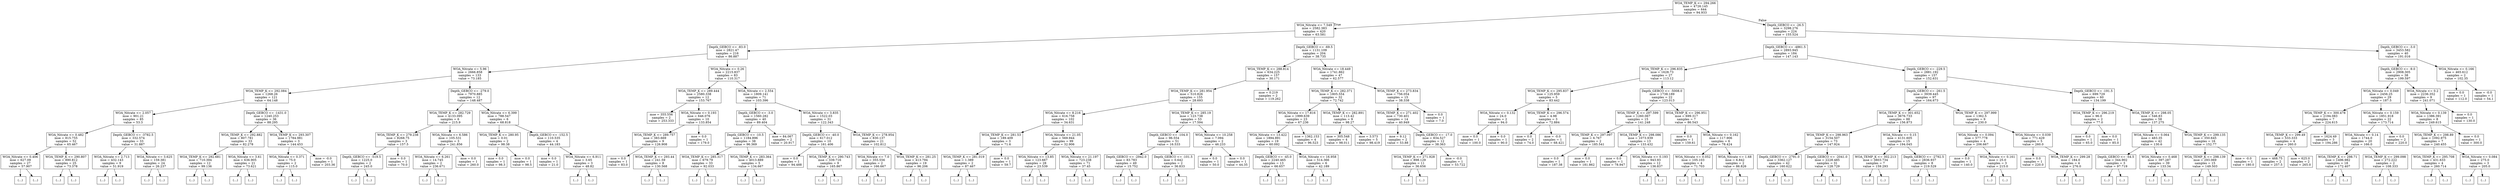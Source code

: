 digraph Tree {
node [shape=box] ;
0 [label="WOA_TEMP_K <= 294.266\nmse = 4726.145\nsamples = 644\nvalue = 94.933"] ;
1 [label="WOA_Nitrate <= 7.549\nmse = 2582.383\nsamples = 420\nvalue = 63.581"] ;
0 -> 1 [labeldistance=2.5, labelangle=45, headlabel="True"] ;
2 [label="Depth_GEBCO <= -83.0\nmse = 2821.47\nsamples = 216\nvalue = 86.887"] ;
1 -> 2 ;
3 [label="WOA_Nitrate <= 5.96\nmse = 2666.858\nsamples = 133\nvalue = 73.185"] ;
2 -> 3 ;
4 [label="WOA_TEMP_K <= 292.084\nmse = 1268.26\nsamples = 121\nvalue = 64.148"] ;
3 -> 4 ;
5 [label="WOA_Nitrate <= 2.057\nmse = 901.21\nsamples = 85\nvalue = 53.3"] ;
4 -> 5 ;
6 [label="WOA_Nitrate <= 0.482\nmse = 815.755\nsamples = 52\nvalue = 65.467"] ;
5 -> 6 ;
7 [label="WOA_Nitrate <= 0.406\nmse = 627.09\nsamples = 27\nvalue = 57.907"] ;
6 -> 7 ;
8 [label="(...)"] ;
7 -> 8 ;
49 [label="(...)"] ;
7 -> 49 ;
58 [label="WOA_TEMP_K <= 290.807\nmse = 890.812\nsamples = 25\nvalue = 73.378"] ;
6 -> 58 ;
59 [label="(...)"] ;
58 -> 59 ;
94 [label="(...)"] ;
58 -> 94 ;
99 [label="Depth_GEBCO <= -3782.5\nmse = 332.574\nsamples = 33\nvalue = 31.887"] ;
5 -> 99 ;
100 [label="WOA_Nitrate <= 2.713\nmse = 432.143\nsamples = 9\nvalue = 51.919"] ;
99 -> 100 ;
101 [label="(...)"] ;
100 -> 101 ;
104 [label="(...)"] ;
100 -> 104 ;
115 [label="WOA_Nitrate <= 3.625\nmse = 159.381\nsamples = 24\nvalue = 26.237"] ;
99 -> 115 ;
116 [label="(...)"] ;
115 -> 116 ;
135 [label="(...)"] ;
115 -> 135 ;
146 [label="Depth_GEBCO <= -1431.0\nmse = 1240.253\nsamples = 36\nvalue = 88.295"] ;
4 -> 146 ;
147 [label="WOA_TEMP_K <= 292.882\nmse = 807.781\nsamples = 33\nvalue = 82.278"] ;
146 -> 147 ;
148 [label="WOA_TEMP_K <= 292.681\nmse = 710.394\nsamples = 12\nvalue = 99.136"] ;
147 -> 148 ;
149 [label="(...)"] ;
148 -> 149 ;
160 [label="(...)"] ;
148 -> 160 ;
165 [label="WOA_Nitrate <= 3.61\nmse = 636.905\nsamples = 21\nvalue = 73.621"] ;
147 -> 165 ;
166 [label="(...)"] ;
165 -> 166 ;
199 [label="(...)"] ;
165 -> 199 ;
200 [label="WOA_TEMP_K <= 293.307\nmse = 1784.981\nsamples = 3\nvalue = 144.453"] ;
146 -> 200 ;
201 [label="WOA_Nitrate <= 0.371\nmse = 75.0\nsamples = 2\nvalue = 115.0"] ;
200 -> 201 ;
202 [label="(...)"] ;
201 -> 202 ;
203 [label="(...)"] ;
201 -> 203 ;
204 [label="mse = -0.0\nsamples = 1\nvalue = 203.36"] ;
200 -> 204 ;
205 [label="Depth_GEBCO <= -279.0\nmse = 7970.885\nsamples = 12\nvalue = 148.487"] ;
3 -> 205 ;
206 [label="WOA_TEMP_K <= 282.729\nmse = 4133.095\nsamples = 6\nvalue = 215.9"] ;
205 -> 206 ;
207 [label="WOA_TEMP_K <= 279.238\nmse = 8268.75\nsamples = 3\nvalue = 157.5"] ;
206 -> 207 ;
208 [label="Depth_GEBCO <= -519.5\nmse = 1225.0\nsamples = 2\nvalue = 245.0"] ;
207 -> 208 ;
209 [label="(...)"] ;
208 -> 209 ;
210 [label="(...)"] ;
208 -> 210 ;
211 [label="mse = 0.0\nsamples = 1\nvalue = 70.0"] ;
207 -> 211 ;
212 [label="WOA_Nitrate <= 6.586\nmse = 105.531\nsamples = 3\nvalue = 241.856"] ;
206 -> 212 ;
213 [label="WOA_Nitrate <= 6.261\nmse = 14.745\nsamples = 2\nvalue = 236.671"] ;
212 -> 213 ;
214 [label="(...)"] ;
213 -> 214 ;
215 [label="(...)"] ;
213 -> 215 ;
216 [label="mse = 0.0\nsamples = 1\nvalue = 260.0"] ;
212 -> 216 ;
217 [label="WOA_Nitrate <= 6.399\nmse = 788.547\nsamples = 6\nvalue = 68.818"] ;
205 -> 217 ;
218 [label="WOA_TEMP_K <= 280.95\nmse = 0.01\nsamples = 2\nvalue = 98.38"] ;
217 -> 218 ;
219 [label="mse = 0.0\nsamples = 1\nvalue = 98.3"] ;
218 -> 219 ;
220 [label="mse = 0.0\nsamples = 1\nvalue = 98.5"] ;
218 -> 220 ;
221 [label="Depth_GEBCO <= -152.5\nmse = 110.535\nsamples = 4\nvalue = 44.183"] ;
217 -> 221 ;
222 [label="mse = 0.0\nsamples = 1\nvalue = 21.0"] ;
221 -> 222 ;
223 [label="WOA_Nitrate <= 6.911\nmse = 3.65\nsamples = 3\nvalue = 48.82"] ;
221 -> 223 ;
224 [label="(...)"] ;
223 -> 224 ;
227 [label="(...)"] ;
223 -> 227 ;
228 [label="WOA_Nitrate <= 0.26\nmse = 2215.837\nsamples = 83\nvalue = 110.317"] ;
2 -> 228 ;
229 [label="WOA_TEMP_K <= 289.444\nmse = 2580.338\nsamples = 12\nvalue = 153.767"] ;
228 -> 229 ;
230 [label="mse = 355.556\nsamples = 2\nvalue = 253.333"] ;
229 -> 230 ;
231 [label="WOA_Nitrate <= 0.193\nmse = 646.076\nsamples = 10\nvalue = 133.854"] ;
229 -> 231 ;
232 [label="WOA_TEMP_K <= 289.757\nmse = 383.669\nsamples = 9\nvalue = 126.908"] ;
231 -> 232 ;
233 [label="mse = 0.0\nsamples = 1\nvalue = 83.0"] ;
232 -> 233 ;
234 [label="WOA_TEMP_K <= 293.44\nmse = 241.59\nsamples = 8\nvalue = 130.568"] ;
232 -> 234 ;
235 [label="(...)"] ;
234 -> 235 ;
244 [label="(...)"] ;
234 -> 244 ;
245 [label="mse = 0.0\nsamples = 1\nvalue = 179.0"] ;
231 -> 245 ;
246 [label="WOA_Nitrate <= 2.554\nmse = 1809.141\nsamples = 71\nvalue = 103.396"] ;
228 -> 246 ;
247 [label="Depth_GEBCO <= -3.0\nmse = 1560.282\nsamples = 40\nvalue = 89.404"] ;
246 -> 247 ;
248 [label="Depth_GEBCO <= -10.5\nmse = 1184.896\nsamples = 38\nvalue = 96.369"] ;
247 -> 248 ;
249 [label="WOA_TEMP_K <= 285.317\nmse = 679.79\nsamples = 33\nvalue = 92.033"] ;
248 -> 249 ;
250 [label="(...)"] ;
249 -> 250 ;
251 [label="(...)"] ;
249 -> 251 ;
300 [label="WOA_TEMP_K <= 283.364\nmse = 4013.889\nsamples = 5\nvalue = 134.667"] ;
248 -> 300 ;
301 [label="(...)"] ;
300 -> 301 ;
302 [label="(...)"] ;
300 -> 302 ;
309 [label="mse = 84.067\nsamples = 2\nvalue = 20.917"] ;
247 -> 309 ;
310 [label="WOA_Nitrate <= 3.835\nmse = 1522.03\nsamples = 31\nvalue = 122.343"] ;
246 -> 310 ;
311 [label="Depth_GEBCO <= -40.0\nmse = 617.012\nsamples = 10\nvalue = 161.406"] ;
310 -> 311 ;
312 [label="mse = 0.0\nsamples = 1\nvalue = 94.488"] ;
311 -> 312 ;
313 [label="WOA_TEMP_K <= 290.743\nmse = 339.716\nsamples = 9\nvalue = 165.867"] ;
311 -> 313 ;
314 [label="(...)"] ;
313 -> 314 ;
325 [label="(...)"] ;
313 -> 325 ;
328 [label="WOA_TEMP_K <= 278.954\nmse = 830.137\nsamples = 21\nvalue = 102.812"] ;
310 -> 328 ;
329 [label="WOA_Nitrate <= 7.0\nmse = 355.556\nsamples = 2\nvalue = 166.667"] ;
328 -> 329 ;
330 [label="(...)"] ;
329 -> 330 ;
331 [label="(...)"] ;
329 -> 331 ;
332 [label="WOA_TEMP_K <= 281.25\nmse = 413.794\nsamples = 19\nvalue = 96.206"] ;
328 -> 332 ;
333 [label="(...)"] ;
332 -> 333 ;
348 [label="(...)"] ;
332 -> 348 ;
365 [label="Depth_GEBCO <= -69.5\nmse = 1131.109\nsamples = 204\nvalue = 38.735"] ;
1 -> 365 ;
366 [label="WOA_TEMP_K <= 288.814\nmse = 634.225\nsamples = 157\nvalue = 30.171"] ;
365 -> 366 ;
367 [label="WOA_TEMP_K <= 281.954\nmse = 510.826\nsamples = 155\nvalue = 28.693"] ;
366 -> 367 ;
368 [label="WOA_Nitrate <= 8.216\nmse = 616.758\nsamples = 102\nvalue = 34.631"] ;
367 -> 368 ;
369 [label="WOA_TEMP_K <= 281.53\nmse = 189.409\nsamples = 3\nvalue = 71.6"] ;
368 -> 369 ;
370 [label="WOA_TEMP_K <= 281.019\nmse = 1.389\nsamples = 2\nvalue = 87.467"] ;
369 -> 370 ;
371 [label="(...)"] ;
370 -> 371 ;
372 [label="(...)"] ;
370 -> 372 ;
373 [label="mse = 0.0\nsamples = 1\nvalue = 59.7"] ;
369 -> 373 ;
374 [label="WOA_Nitrate <= 21.05\nmse = 569.944\nsamples = 99\nvalue = 32.906"] ;
368 -> 374 ;
375 [label="WOA_Nitrate <= 13.85\nmse = 123.667\nsamples = 28\nvalue = 23.539"] ;
374 -> 375 ;
376 [label="(...)"] ;
375 -> 376 ;
395 [label="(...)"] ;
375 -> 395 ;
426 [label="WOA_Nitrate <= 21.197\nmse = 723.238\nsamples = 71\nvalue = 37.45"] ;
374 -> 426 ;
427 [label="(...)"] ;
426 -> 427 ;
428 [label="(...)"] ;
426 -> 428 ;
559 [label="WOA_TEMP_K <= 285.19\nmse = 123.738\nsamples = 53\nvalue = 17.594"] ;
367 -> 559 ;
560 [label="Depth_GEBCO <= -104.0\nmse = 96.554\nsamples = 51\nvalue = 16.533"] ;
559 -> 560 ;
561 [label="Depth_GEBCO <= -2942.0\nmse = 83.783\nsamples = 49\nvalue = 15.752"] ;
560 -> 561 ;
562 [label="(...)"] ;
561 -> 562 ;
567 [label="(...)"] ;
561 -> 567 ;
608 [label="Depth_GEBCO <= -101.5\nmse = 0.642\nsamples = 2\nvalue = 36.833"] ;
560 -> 608 ;
609 [label="(...)"] ;
608 -> 609 ;
610 [label="(...)"] ;
608 -> 610 ;
611 [label="WOA_Nitrate <= 10.258\nmse = 7.094\nsamples = 2\nvalue = 46.233"] ;
559 -> 611 ;
612 [label="mse = 0.0\nsamples = 1\nvalue = 50.0"] ;
611 -> 612 ;
613 [label="mse = 0.0\nsamples = 1\nvalue = 44.35"] ;
611 -> 613 ;
614 [label="mse = 0.219\nsamples = 2\nvalue = 119.262"] ;
366 -> 614 ;
615 [label="WOA_Nitrate <= 18.449\nmse = 1741.862\nsamples = 47\nvalue = 62.577"] ;
365 -> 615 ;
616 [label="WOA_TEMP_K <= 282.371\nmse = 1805.554\nsamples = 32\nvalue = 72.742"] ;
615 -> 616 ;
617 [label="WOA_Nitrate <= 17.816\nmse = 1999.639\nsamples = 23\nvalue = 67.236"] ;
616 -> 617 ;
618 [label="WOA_Nitrate <= 13.422\nmse = 1894.891\nsamples = 19\nvalue = 60.092"] ;
617 -> 618 ;
619 [label="Depth_GEBCO <= -45.0\nmse = 2240.465\nsamples = 13\nvalue = 66.657"] ;
618 -> 619 ;
620 [label="(...)"] ;
619 -> 620 ;
621 [label="(...)"] ;
619 -> 621 ;
624 [label="WOA_Nitrate <= 16.958\nmse = 514.366\nsamples = 6\nvalue = 42.189"] ;
618 -> 624 ;
625 [label="(...)"] ;
624 -> 625 ;
630 [label="(...)"] ;
624 -> 630 ;
631 [label="mse = 1362.153\nsamples = 4\nvalue = 96.523"] ;
617 -> 631 ;
632 [label="WOA_TEMP_K <= 282.891\nmse = 113.42\nsamples = 9\nvalue = 98.27"] ;
616 -> 632 ;
633 [label="mse = 305.548\nsamples = 4\nvalue = 98.011"] ;
632 -> 633 ;
634 [label="mse = 3.573\nsamples = 5\nvalue = 98.419"] ;
632 -> 634 ;
635 [label="WOA_TEMP_K <= 273.834\nmse = 756.054\nsamples = 15\nvalue = 38.338"] ;
615 -> 635 ;
636 [label="WOA_TEMP_K <= 271.402\nmse = 730.401\nsamples = 14\nvalue = 40.949"] ;
635 -> 636 ;
637 [label="mse = 9.12\nsamples = 2\nvalue = 53.88"] ;
636 -> 637 ;
638 [label="Depth_GEBCO <= -17.0\nmse = 834.527\nsamples = 12\nvalue = 38.363"] ;
636 -> 638 ;
639 [label="WOA_TEMP_K <= 271.928\nmse = 898.129\nsamples = 11\nvalue = 36.656"] ;
638 -> 639 ;
640 [label="(...)"] ;
639 -> 640 ;
643 [label="(...)"] ;
639 -> 643 ;
646 [label="mse = -0.0\nsamples = 1\nvalue = 53.722"] ;
638 -> 646 ;
647 [label="mse = 0.0\nsamples = 1\nvalue = 7.0"] ;
635 -> 647 ;
648 [label="Depth_GEBCO <= -26.5\nmse = 3298.276\nsamples = 224\nvalue = 155.524"] ;
0 -> 648 [labeldistance=2.5, labelangle=-45, headlabel="False"] ;
649 [label="Depth_GEBCO <= -4861.5\nmse = 2893.945\nsamples = 184\nvalue = 147.143"] ;
648 -> 649 ;
650 [label="WOA_TEMP_K <= 296.835\nmse = 1628.73\nsamples = 27\nvalue = 113.12"] ;
649 -> 650 ;
651 [label="WOA_TEMP_K <= 295.837\nmse = 125.959\nsamples = 5\nvalue = 83.442"] ;
650 -> 651 ;
652 [label="WOA_Nitrate <= 0.132\nmse = 24.0\nsamples = 2\nvalue = 94.0"] ;
651 -> 652 ;
653 [label="mse = 0.0\nsamples = 1\nvalue = 100.0"] ;
652 -> 653 ;
654 [label="mse = 0.0\nsamples = 1\nvalue = 90.0"] ;
652 -> 654 ;
655 [label="WOA_TEMP_K <= 296.574\nmse = 4.98\nsamples = 3\nvalue = 72.884"] ;
651 -> 655 ;
656 [label="mse = 0.0\nsamples = 2\nvalue = 74.0"] ;
655 -> 656 ;
657 [label="mse = -0.0\nsamples = 1\nvalue = 68.421"] ;
655 -> 657 ;
658 [label="Depth_GEBCO <= -5008.0\nmse = 1738.189\nsamples = 22\nvalue = 123.013"] ;
650 -> 658 ;
659 [label="WOA_TEMP_K <= 297.599\nmse = 1260.067\nsamples = 15\nvalue = 141.248"] ;
658 -> 659 ;
660 [label="WOA_TEMP_K <= 297.097\nmse = 6.767\nsamples = 2\nvalue = 185.541"] ;
659 -> 660 ;
661 [label="mse = 0.0\nsamples = 1\nvalue = 187.38"] ;
660 -> 661 ;
662 [label="mse = 0.0\nsamples = 1\nvalue = 181.862"] ;
660 -> 662 ;
663 [label="WOA_TEMP_K <= 298.086\nmse = 1073.939\nsamples = 13\nvalue = 133.432"] ;
659 -> 663 ;
664 [label="mse = 0.0\nsamples = 1\nvalue = 78.947"] ;
663 -> 664 ;
665 [label="WOA_Nitrate <= 0.193\nmse = 943.93\nsamples = 12\nvalue = 136.837"] ;
663 -> 665 ;
666 [label="(...)"] ;
665 -> 666 ;
677 [label="(...)"] ;
665 -> 677 ;
688 [label="WOA_TEMP_K <= 296.951\nmse = 699.317\nsamples = 7\nvalue = 86.543"] ;
658 -> 688 ;
689 [label="mse = 0.0\nsamples = 1\nvalue = 159.61"] ;
688 -> 689 ;
690 [label="WOA_Nitrate <= 0.162\nmse = 117.906\nsamples = 6\nvalue = 78.424"] ;
688 -> 690 ;
691 [label="WOA_Nitrate <= 0.052\nmse = 105.103\nsamples = 4\nvalue = 71.703"] ;
690 -> 691 ;
692 [label="(...)"] ;
691 -> 692 ;
693 [label="(...)"] ;
691 -> 693 ;
698 [label="WOA_Nitrate <= 1.68\nmse = 6.842\nsamples = 2\nvalue = 86.826"] ;
690 -> 698 ;
699 [label="(...)"] ;
698 -> 699 ;
700 [label="(...)"] ;
698 -> 700 ;
701 [label="Depth_GEBCO <= -229.5\nmse = 2881.192\nsamples = 157\nvalue = 152.631"] ;
649 -> 701 ;
702 [label="Depth_GEBCO <= -261.5\nmse = 3939.445\nsamples = 97\nvalue = 164.673"] ;
701 -> 702 ;
703 [label="WOA_TEMP_K <= 301.652\nmse = 3676.733\nsamples = 88\nvalue = 156.873"] ;
702 -> 703 ;
704 [label="WOA_TEMP_K <= 298.963\nmse = 3154.507\nsamples = 73\nvalue = 147.924"] ;
703 -> 704 ;
705 [label="Depth_GEBCO <= -2791.0\nmse = 3362.127\nsamples = 42\nvalue = 160.622"] ;
704 -> 705 ;
706 [label="(...)"] ;
705 -> 706 ;
767 [label="(...)"] ;
705 -> 767 ;
776 [label="Depth_GEBCO <= -2041.0\nmse = 2228.485\nsamples = 31\nvalue = 128.729"] ;
704 -> 776 ;
777 [label="(...)"] ;
776 -> 777 ;
830 [label="(...)"] ;
776 -> 830 ;
835 [label="WOA_Nitrate <= 0.15\nmse = 4131.605\nsamples = 15\nvalue = 194.045"] ;
703 -> 835 ;
836 [label="WOA_TEMP_K <= 302.213\nmse = 3803.734\nsamples = 7\nvalue = 159.293"] ;
835 -> 836 ;
837 [label="(...)"] ;
836 -> 837 ;
846 [label="(...)"] ;
836 -> 846 ;
847 [label="Depth_GEBCO <= -2792.5\nmse = 2836.937\nsamples = 8\nvalue = 219.529"] ;
835 -> 847 ;
848 [label="(...)"] ;
847 -> 848 ;
859 [label="(...)"] ;
847 -> 859 ;
862 [label="WOA_TEMP_K <= 297.999\nmse = 1362.5\nsamples = 9\nvalue = 230.0"] ;
702 -> 862 ;
863 [label="WOA_Nitrate <= 0.094\nmse = 577.778\nsamples = 4\nvalue = 206.667"] ;
862 -> 863 ;
864 [label="mse = 0.0\nsamples = 1\nvalue = 140.0"] ;
863 -> 864 ;
865 [label="WOA_Nitrate <= 0.161\nmse = 25.0\nsamples = 3\nvalue = 215.0"] ;
863 -> 865 ;
866 [label="(...)"] ;
865 -> 866 ;
867 [label="(...)"] ;
865 -> 867 ;
868 [label="WOA_Nitrate <= 0.039\nmse = 771.429\nsamples = 5\nvalue = 260.0"] ;
862 -> 868 ;
869 [label="mse = 0.0\nsamples = 1\nvalue = 220.0"] ;
868 -> 869 ;
870 [label="WOA_TEMP_K <= 299.28\nmse = 184.0\nsamples = 4\nvalue = 276.0"] ;
868 -> 870 ;
871 [label="(...)"] ;
870 -> 871 ;
872 [label="(...)"] ;
870 -> 872 ;
873 [label="Depth_GEBCO <= -191.5\nmse = 699.729\nsamples = 60\nvalue = 134.199"] ;
701 -> 873 ;
874 [label="WOA_TEMP_K <= 296.219\nmse = 96.0\nsamples = 2\nvalue = 77.0"] ;
873 -> 874 ;
875 [label="mse = 0.0\nsamples = 1\nvalue = 65.0"] ;
874 -> 875 ;
876 [label="mse = 0.0\nsamples = 1\nvalue = 85.0"] ;
874 -> 876 ;
877 [label="WOA_TEMP_K <= 298.05\nmse = 546.83\nsamples = 58\nvalue = 137.275"] ;
873 -> 877 ;
878 [label="WOA_Nitrate <= 0.064\nmse = 483.35\nsamples = 42\nvalue = 130.6"] ;
877 -> 878 ;
879 [label="Depth_GEBCO <= -54.5\nmse = 344.902\nsamples = 3\nvalue = 97.719"] ;
878 -> 879 ;
880 [label="(...)"] ;
879 -> 880 ;
881 [label="(...)"] ;
879 -> 881 ;
882 [label="WOA_Nitrate <= 0.468\nmse = 397.287\nsamples = 39\nvalue = 133.34"] ;
878 -> 882 ;
883 [label="(...)"] ;
882 -> 883 ;
928 [label="(...)"] ;
882 -> 928 ;
943 [label="WOA_TEMP_K <= 299.135\nmse = 350.645\nsamples = 16\nvalue = 152.77"] ;
877 -> 943 ;
944 [label="WOA_TEMP_K <= 298.139\nmse = 293.069\nsamples = 15\nvalue = 149.503"] ;
943 -> 944 ;
945 [label="(...)"] ;
944 -> 945 ;
948 [label="(...)"] ;
944 -> 948 ;
965 [label="mse = -0.0\nsamples = 1\nvalue = 180.0"] ;
943 -> 965 ;
966 [label="Depth_GEBCO <= -3.0\nmse = 3453.582\nsamples = 40\nvalue = 191.016"] ;
648 -> 966 ;
967 [label="Depth_GEBCO <= -9.0\nmse = 2908.305\nsamples = 38\nvalue = 199.597"] ;
966 -> 967 ;
968 [label="WOA_Nitrate <= 0.049\nmse = 2456.25\nsamples = 29\nvalue = 187.5"] ;
967 -> 968 ;
969 [label="WOA_TEMP_K <= 300.478\nmse = 2194.083\nsamples = 7\nvalue = 224.615"] ;
968 -> 969 ;
970 [label="WOA_TEMP_K <= 299.49\nmse = 533.333\nsamples = 4\nvalue = 260.0"] ;
969 -> 970 ;
971 [label="mse = 468.75\nsamples = 2\nvalue = 257.5"] ;
970 -> 971 ;
972 [label="mse = 625.0\nsamples = 2\nvalue = 265.0"] ;
970 -> 972 ;
973 [label="mse = 1624.49\nsamples = 3\nvalue = 194.286"] ;
969 -> 973 ;
974 [label="WOA_Nitrate <= 0.159\nmse = 1851.918\nsamples = 22\nvalue = 173.714"] ;
968 -> 974 ;
975 [label="WOA_Nitrate <= 0.14\nmse = 1744.0\nsamples = 20\nvalue = 166.0"] ;
974 -> 975 ;
976 [label="WOA_TEMP_K <= 298.71\nmse = 1496.982\nsamples = 18\nvalue = 172.407"] ;
975 -> 976 ;
977 [label="(...)"] ;
976 -> 977 ;
992 [label="(...)"] ;
976 -> 992 ;
995 [label="WOA_TEMP_K <= 299.098\nmse = 272.222\nsamples = 2\nvalue = 108.333"] ;
975 -> 995 ;
996 [label="(...)"] ;
995 -> 996 ;
997 [label="(...)"] ;
995 -> 997 ;
998 [label="mse = 0.0\nsamples = 2\nvalue = 220.0"] ;
974 -> 998 ;
999 [label="WOA_Nitrate <= 0.2\nmse = 2236.352\nsamples = 9\nvalue = 241.071"] ;
967 -> 999 ;
1000 [label="WOA_Nitrate <= 0.139\nmse = 1386.391\nsamples = 8\nvalue = 249.615"] ;
999 -> 1000 ;
1001 [label="WOA_TEMP_K <= 298.89\nmse = 1092.975\nsamples = 7\nvalue = 240.455"] ;
1000 -> 1001 ;
1002 [label="WOA_TEMP_K <= 295.708\nmse = 431.633\nsamples = 4\nvalue = 260.714"] ;
1001 -> 1002 ;
1003 [label="(...)"] ;
1002 -> 1003 ;
1004 [label="(...)"] ;
1002 -> 1004 ;
1007 [label="WOA_Nitrate <= 0.084\nmse = 275.0\nsamples = 3\nvalue = 205.0"] ;
1001 -> 1007 ;
1008 [label="(...)"] ;
1007 -> 1008 ;
1009 [label="(...)"] ;
1007 -> 1009 ;
1010 [label="mse = 0.0\nsamples = 1\nvalue = 300.0"] ;
1000 -> 1010 ;
1011 [label="mse = 0.0\nsamples = 1\nvalue = 130.0"] ;
999 -> 1011 ;
1012 [label="WOA_Nitrate <= 0.166\nmse = 465.612\nsamples = 2\nvalue = 102.35"] ;
966 -> 1012 ;
1013 [label="mse = 0.0\nsamples = 1\nvalue = 112.0"] ;
1012 -> 1013 ;
1014 [label="mse = -0.0\nsamples = 1\nvalue = 54.1"] ;
1012 -> 1014 ;
}